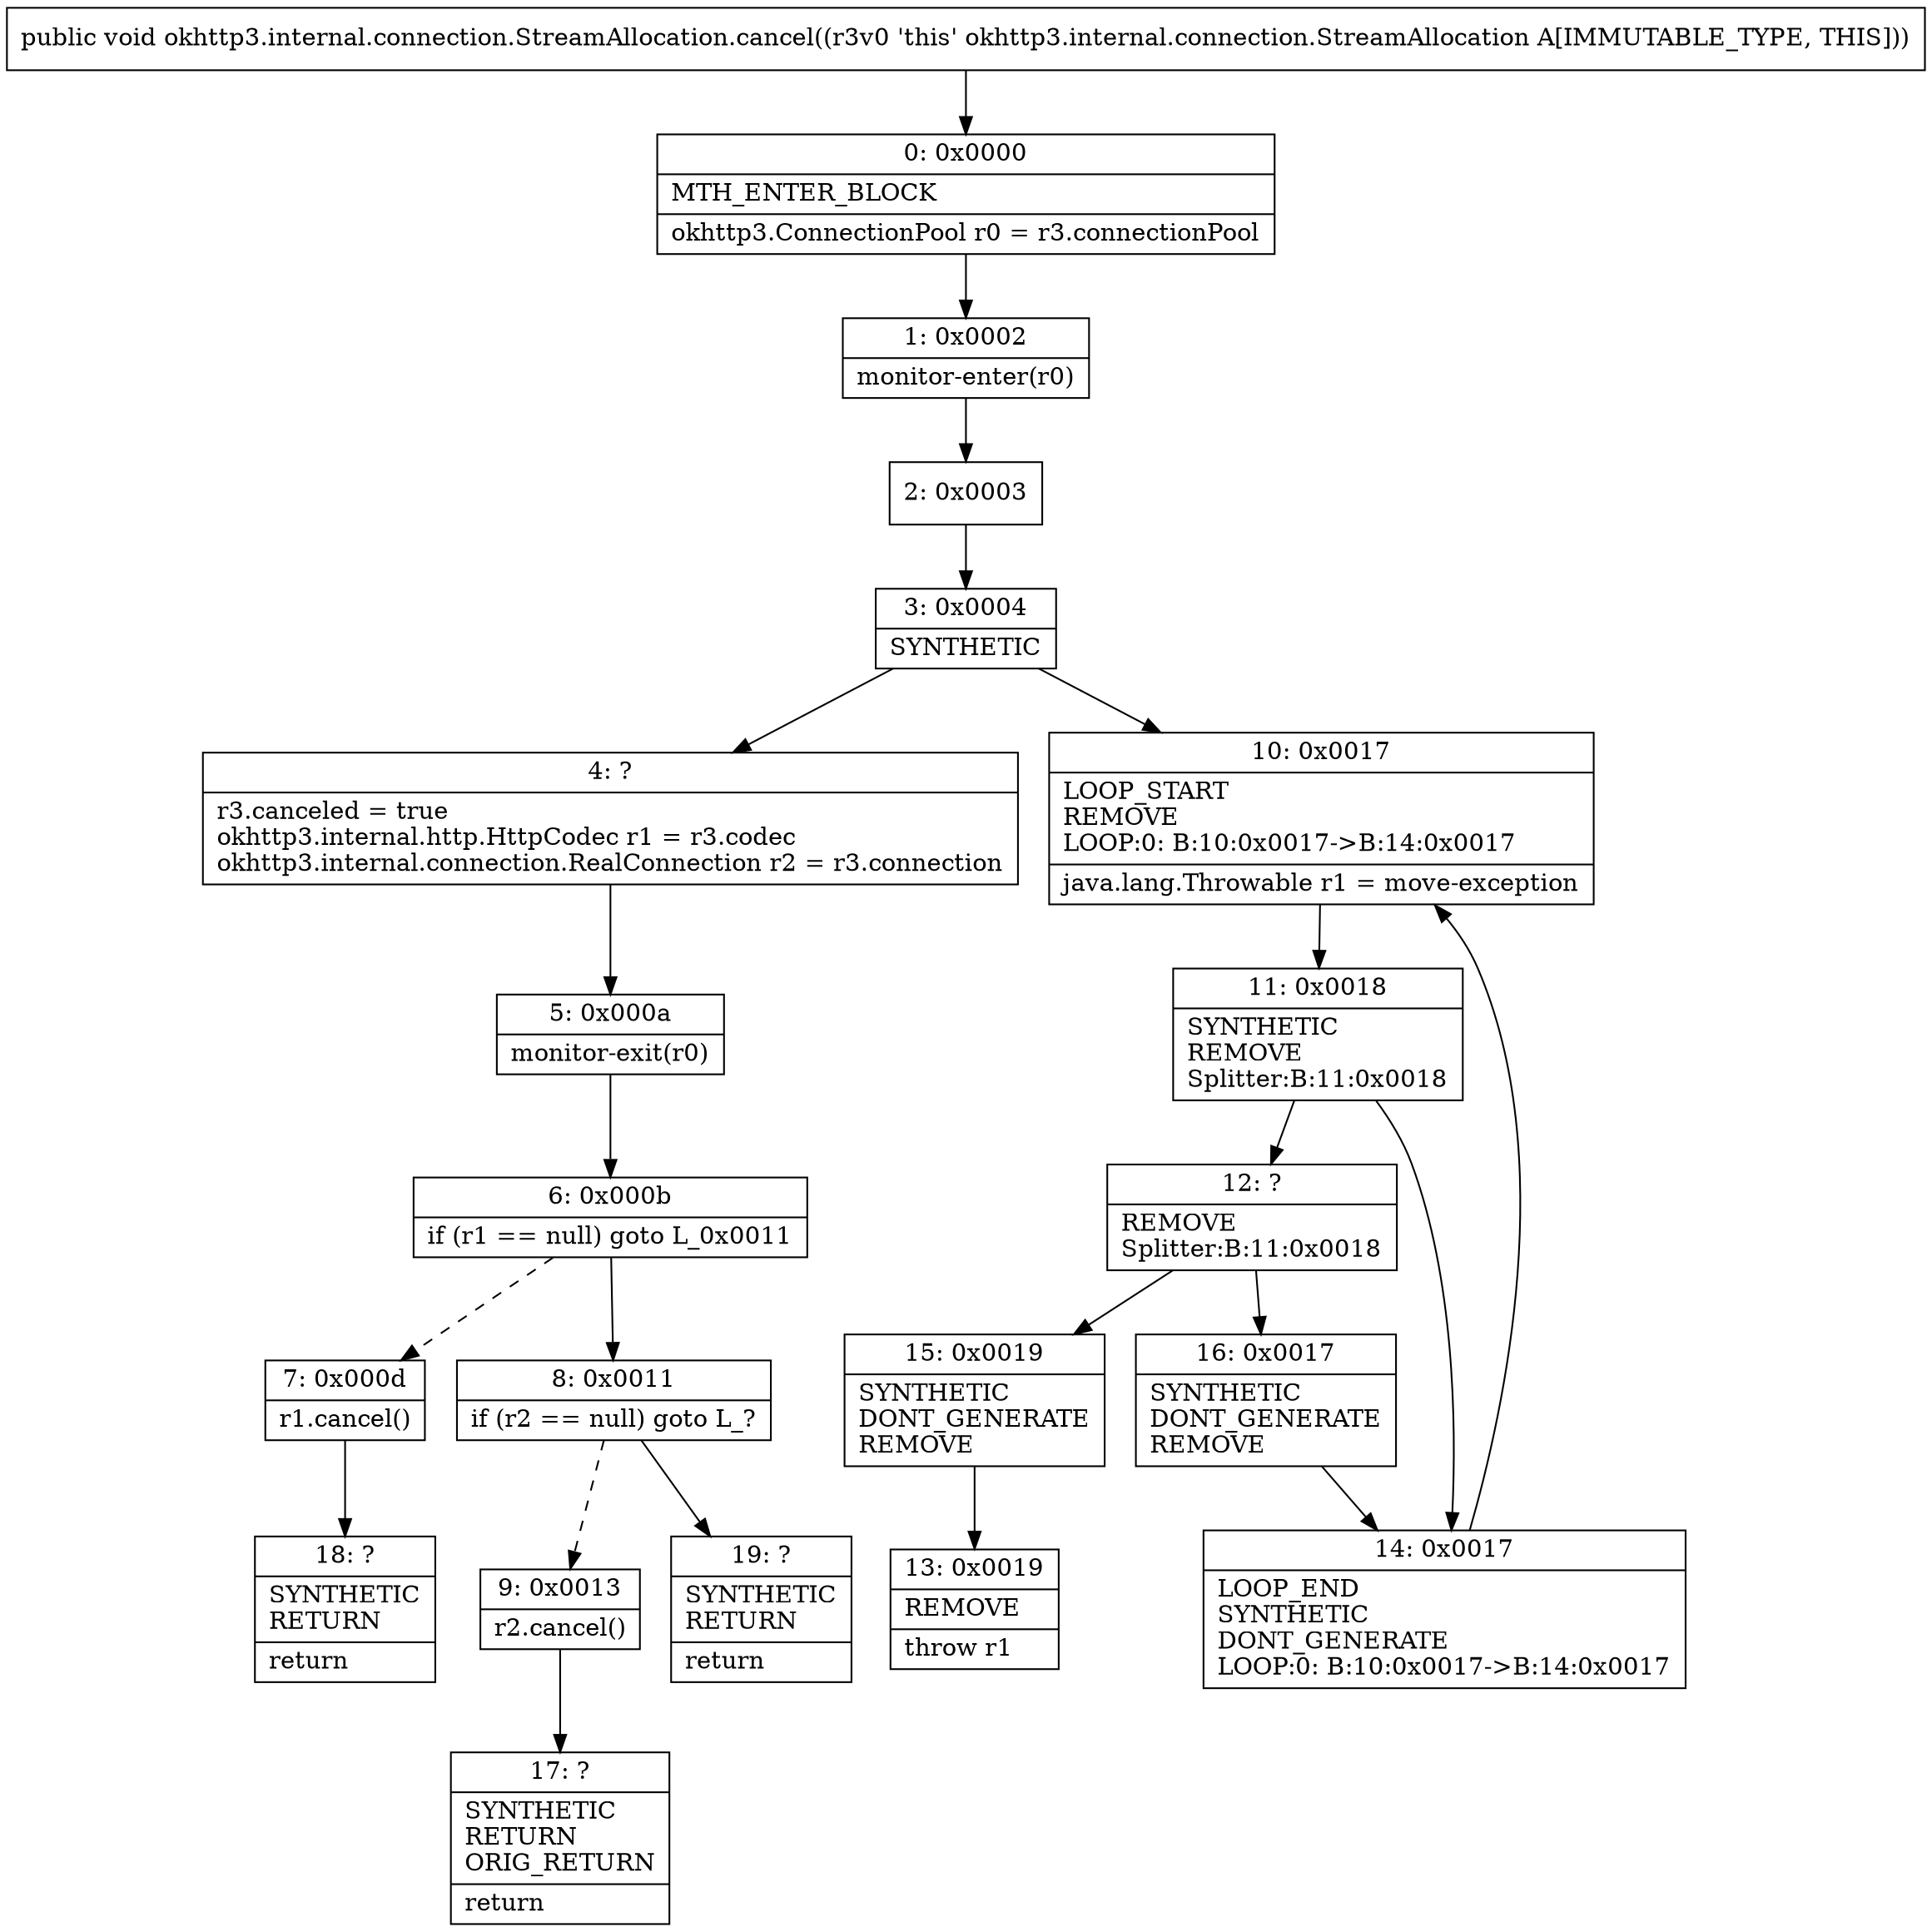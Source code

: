 digraph "CFG forokhttp3.internal.connection.StreamAllocation.cancel()V" {
Node_0 [shape=record,label="{0\:\ 0x0000|MTH_ENTER_BLOCK\l|okhttp3.ConnectionPool r0 = r3.connectionPool\l}"];
Node_1 [shape=record,label="{1\:\ 0x0002|monitor\-enter(r0)\l}"];
Node_2 [shape=record,label="{2\:\ 0x0003}"];
Node_3 [shape=record,label="{3\:\ 0x0004|SYNTHETIC\l}"];
Node_4 [shape=record,label="{4\:\ ?|r3.canceled = true\lokhttp3.internal.http.HttpCodec r1 = r3.codec\lokhttp3.internal.connection.RealConnection r2 = r3.connection\l}"];
Node_5 [shape=record,label="{5\:\ 0x000a|monitor\-exit(r0)\l}"];
Node_6 [shape=record,label="{6\:\ 0x000b|if (r1 == null) goto L_0x0011\l}"];
Node_7 [shape=record,label="{7\:\ 0x000d|r1.cancel()\l}"];
Node_8 [shape=record,label="{8\:\ 0x0011|if (r2 == null) goto L_?\l}"];
Node_9 [shape=record,label="{9\:\ 0x0013|r2.cancel()\l}"];
Node_10 [shape=record,label="{10\:\ 0x0017|LOOP_START\lREMOVE\lLOOP:0: B:10:0x0017\-\>B:14:0x0017\l|java.lang.Throwable r1 = move\-exception\l}"];
Node_11 [shape=record,label="{11\:\ 0x0018|SYNTHETIC\lREMOVE\lSplitter:B:11:0x0018\l}"];
Node_12 [shape=record,label="{12\:\ ?|REMOVE\lSplitter:B:11:0x0018\l}"];
Node_13 [shape=record,label="{13\:\ 0x0019|REMOVE\l|throw r1\l}"];
Node_14 [shape=record,label="{14\:\ 0x0017|LOOP_END\lSYNTHETIC\lDONT_GENERATE\lLOOP:0: B:10:0x0017\-\>B:14:0x0017\l}"];
Node_15 [shape=record,label="{15\:\ 0x0019|SYNTHETIC\lDONT_GENERATE\lREMOVE\l}"];
Node_16 [shape=record,label="{16\:\ 0x0017|SYNTHETIC\lDONT_GENERATE\lREMOVE\l}"];
Node_17 [shape=record,label="{17\:\ ?|SYNTHETIC\lRETURN\lORIG_RETURN\l|return\l}"];
Node_18 [shape=record,label="{18\:\ ?|SYNTHETIC\lRETURN\l|return\l}"];
Node_19 [shape=record,label="{19\:\ ?|SYNTHETIC\lRETURN\l|return\l}"];
MethodNode[shape=record,label="{public void okhttp3.internal.connection.StreamAllocation.cancel((r3v0 'this' okhttp3.internal.connection.StreamAllocation A[IMMUTABLE_TYPE, THIS])) }"];
MethodNode -> Node_0;
Node_0 -> Node_1;
Node_1 -> Node_2;
Node_2 -> Node_3;
Node_3 -> Node_4;
Node_3 -> Node_10;
Node_4 -> Node_5;
Node_5 -> Node_6;
Node_6 -> Node_7[style=dashed];
Node_6 -> Node_8;
Node_7 -> Node_18;
Node_8 -> Node_9[style=dashed];
Node_8 -> Node_19;
Node_9 -> Node_17;
Node_10 -> Node_11;
Node_11 -> Node_12;
Node_11 -> Node_14;
Node_12 -> Node_15;
Node_12 -> Node_16;
Node_14 -> Node_10;
Node_15 -> Node_13;
Node_16 -> Node_14;
}

